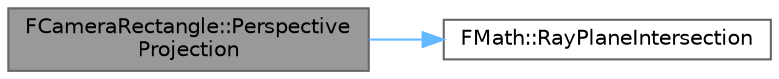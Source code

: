 digraph "FCameraRectangle::PerspectiveProjection"
{
 // INTERACTIVE_SVG=YES
 // LATEX_PDF_SIZE
  bgcolor="transparent";
  edge [fontname=Helvetica,fontsize=10,labelfontname=Helvetica,labelfontsize=10];
  node [fontname=Helvetica,fontsize=10,shape=box,height=0.2,width=0.4];
  rankdir="LR";
  Node1 [id="Node000001",label="FCameraRectangle::Perspective\lProjection",height=0.2,width=0.4,color="gray40", fillcolor="grey60", style="filled", fontcolor="black",tooltip=" "];
  Node1 -> Node2 [id="edge1_Node000001_Node000002",color="steelblue1",style="solid",tooltip=" "];
  Node2 [id="Node000002",label="FMath::RayPlaneIntersection",height=0.2,width=0.4,color="grey40", fillcolor="white", style="filled",URL="$dc/d20/structFMath.html#ade3a7dd1a0ac506a12409e8296c61f9e",tooltip="Find the intersection of a ray and a plane."];
}
